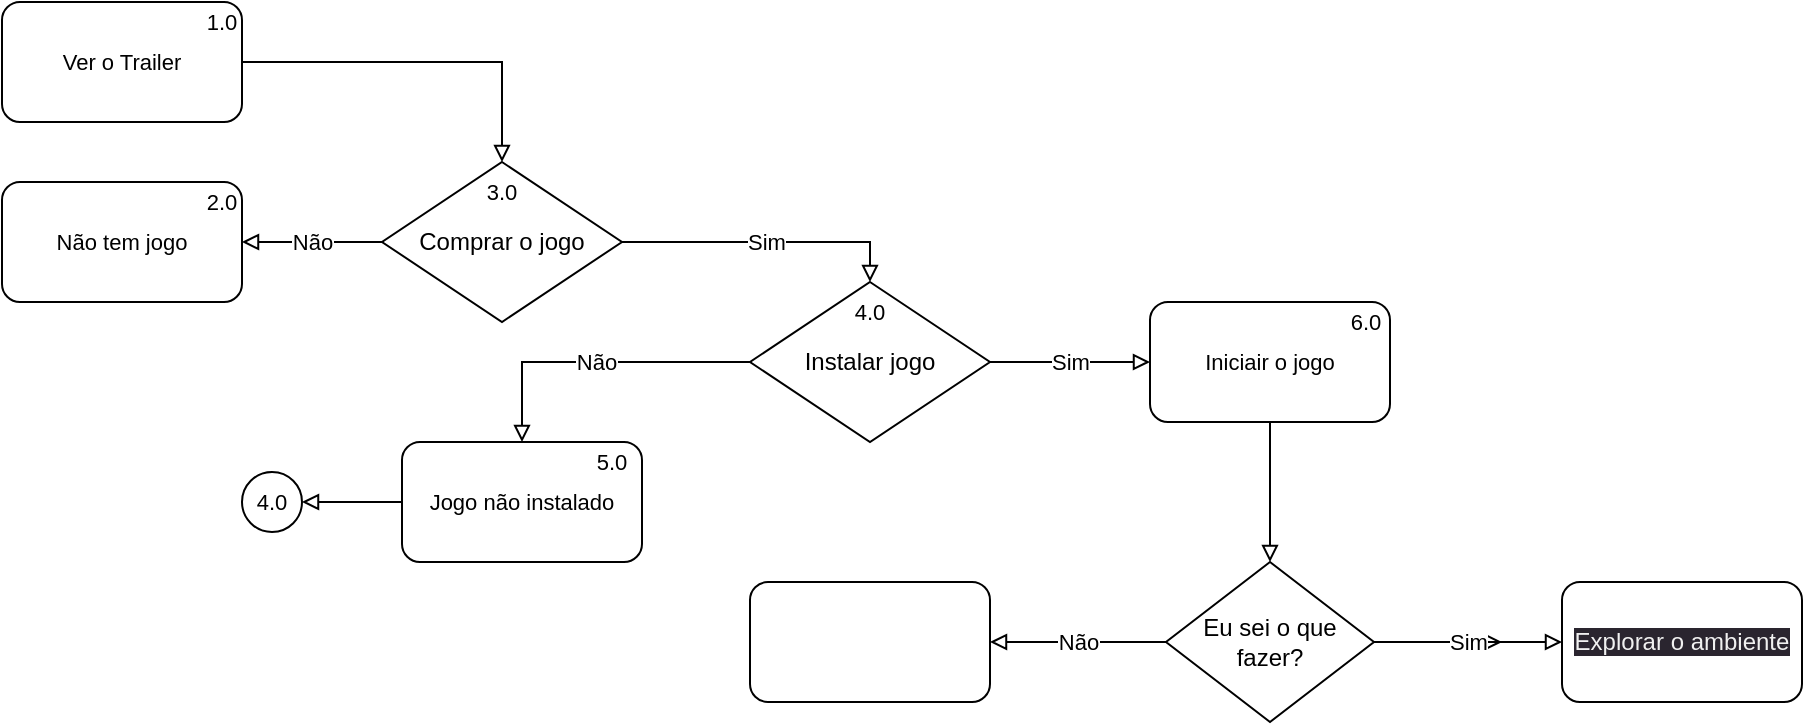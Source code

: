 <mxfile version="21.2.1" type="device">
  <diagram id="C5RBs43oDa-KdzZeNtuy" name="Page-1">
    <mxGraphModel dx="1195" dy="698" grid="1" gridSize="10" guides="1" tooltips="1" connect="1" arrows="1" fold="1" page="1" pageScale="1" pageWidth="827" pageHeight="1169" math="0" shadow="0">
      <root>
        <mxCell id="WIyWlLk6GJQsqaUBKTNV-0" />
        <mxCell id="WIyWlLk6GJQsqaUBKTNV-1" parent="WIyWlLk6GJQsqaUBKTNV-0" />
        <mxCell id="10BISCggaVwLtJeOQboz-12" value="" style="edgeStyle=orthogonalEdgeStyle;rounded=0;orthogonalLoop=1;jettySize=auto;html=1;endArrow=block;endFill=0;exitX=1;exitY=0.5;exitDx=0;exitDy=0;" parent="WIyWlLk6GJQsqaUBKTNV-1" source="10BISCggaVwLtJeOQboz-48" target="10BISCggaVwLtJeOQboz-11" edge="1">
          <mxGeometry relative="1" as="geometry">
            <mxPoint x="140" y="50" as="sourcePoint" />
          </mxGeometry>
        </mxCell>
        <mxCell id="10BISCggaVwLtJeOQboz-14" value="Não" style="edgeStyle=orthogonalEdgeStyle;rounded=0;orthogonalLoop=1;jettySize=auto;html=1;endArrow=block;endFill=0;exitX=0;exitY=0.5;exitDx=0;exitDy=0;entryX=1;entryY=0.5;entryDx=0;entryDy=0;" parent="WIyWlLk6GJQsqaUBKTNV-1" source="10BISCggaVwLtJeOQboz-11" target="10BISCggaVwLtJeOQboz-47" edge="1">
          <mxGeometry relative="1" as="geometry">
            <mxPoint x="190" y="190.0" as="sourcePoint" />
          </mxGeometry>
        </mxCell>
        <mxCell id="10BISCggaVwLtJeOQboz-19" value="Sim" style="edgeStyle=orthogonalEdgeStyle;shape=connector;rounded=0;orthogonalLoop=1;jettySize=auto;html=1;labelBackgroundColor=default;strokeColor=default;fontFamily=Helvetica;fontSize=11;fontColor=default;endArrow=block;endFill=0;entryX=0.5;entryY=0;entryDx=0;entryDy=0;" parent="WIyWlLk6GJQsqaUBKTNV-1" source="10BISCggaVwLtJeOQboz-11" target="10BISCggaVwLtJeOQboz-18" edge="1">
          <mxGeometry relative="1" as="geometry" />
        </mxCell>
        <mxCell id="10BISCggaVwLtJeOQboz-11" value="Comprar o jogo" style="rhombus;whiteSpace=wrap;html=1;rounded=0;" parent="WIyWlLk6GJQsqaUBKTNV-1" vertex="1">
          <mxGeometry x="210" y="100" width="120" height="80" as="geometry" />
        </mxCell>
        <mxCell id="10BISCggaVwLtJeOQboz-20" value="Não" style="edgeStyle=orthogonalEdgeStyle;shape=connector;rounded=0;orthogonalLoop=1;jettySize=auto;html=1;labelBackgroundColor=default;strokeColor=default;fontFamily=Helvetica;fontSize=11;fontColor=default;endArrow=block;endFill=0;entryX=0.5;entryY=0;entryDx=0;entryDy=0;" parent="WIyWlLk6GJQsqaUBKTNV-1" source="10BISCggaVwLtJeOQboz-18" target="10BISCggaVwLtJeOQboz-46" edge="1">
          <mxGeometry relative="1" as="geometry">
            <mxPoint x="330" y="200" as="targetPoint" />
          </mxGeometry>
        </mxCell>
        <mxCell id="10BISCggaVwLtJeOQboz-23" value="Sim" style="edgeStyle=orthogonalEdgeStyle;shape=connector;rounded=0;orthogonalLoop=1;jettySize=auto;html=1;labelBackgroundColor=default;strokeColor=default;fontFamily=Helvetica;fontSize=11;fontColor=default;endArrow=block;endFill=0;" parent="WIyWlLk6GJQsqaUBKTNV-1" source="10BISCggaVwLtJeOQboz-18" target="10BISCggaVwLtJeOQboz-45" edge="1">
          <mxGeometry relative="1" as="geometry" />
        </mxCell>
        <mxCell id="10BISCggaVwLtJeOQboz-18" value="Instalar jogo" style="rhombus;whiteSpace=wrap;html=1;rounded=0;" parent="WIyWlLk6GJQsqaUBKTNV-1" vertex="1">
          <mxGeometry x="394" y="160" width="120" height="80" as="geometry" />
        </mxCell>
        <mxCell id="10BISCggaVwLtJeOQboz-28" value="" style="edgeStyle=orthogonalEdgeStyle;shape=connector;rounded=0;orthogonalLoop=1;jettySize=auto;html=1;labelBackgroundColor=default;strokeColor=default;fontFamily=Helvetica;fontSize=11;fontColor=default;endArrow=block;endFill=0;exitX=0;exitY=0.5;exitDx=0;exitDy=0;" parent="WIyWlLk6GJQsqaUBKTNV-1" source="10BISCggaVwLtJeOQboz-46" target="10BISCggaVwLtJeOQboz-27" edge="1">
          <mxGeometry relative="1" as="geometry" />
        </mxCell>
        <mxCell id="10BISCggaVwLtJeOQboz-25" value="" style="edgeStyle=orthogonalEdgeStyle;shape=connector;rounded=0;orthogonalLoop=1;jettySize=auto;html=1;labelBackgroundColor=default;strokeColor=default;fontFamily=Helvetica;fontSize=11;fontColor=default;endArrow=block;endFill=0;exitX=0.5;exitY=1;exitDx=0;exitDy=0;" parent="WIyWlLk6GJQsqaUBKTNV-1" source="10BISCggaVwLtJeOQboz-45" target="10BISCggaVwLtJeOQboz-24" edge="1">
          <mxGeometry relative="1" as="geometry" />
        </mxCell>
        <mxCell id="10BISCggaVwLtJeOQboz-37" value="Não" style="edgeStyle=orthogonalEdgeStyle;shape=connector;rounded=0;orthogonalLoop=1;jettySize=auto;html=1;labelBackgroundColor=default;strokeColor=default;fontFamily=Helvetica;fontSize=11;fontColor=default;endArrow=block;endFill=0;entryX=1;entryY=0.5;entryDx=0;entryDy=0;" parent="WIyWlLk6GJQsqaUBKTNV-1" source="10BISCggaVwLtJeOQboz-24" target="10BISCggaVwLtJeOQboz-44" edge="1">
          <mxGeometry relative="1" as="geometry">
            <mxPoint x="534" y="340.0" as="targetPoint" />
          </mxGeometry>
        </mxCell>
        <mxCell id="10BISCggaVwLtJeOQboz-41" value="" style="edgeStyle=orthogonalEdgeStyle;shape=connector;rounded=0;orthogonalLoop=1;jettySize=auto;html=1;labelBackgroundColor=default;strokeColor=default;fontFamily=Helvetica;fontSize=11;fontColor=default;endArrow=block;endFill=0;" parent="WIyWlLk6GJQsqaUBKTNV-1" source="10BISCggaVwLtJeOQboz-24" edge="1">
          <mxGeometry relative="1" as="geometry">
            <mxPoint x="770" y="340" as="targetPoint" />
          </mxGeometry>
        </mxCell>
        <mxCell id="10BISCggaVwLtJeOQboz-42" value="Sim" style="edgeStyle=orthogonalEdgeStyle;shape=connector;rounded=0;orthogonalLoop=1;jettySize=auto;html=1;labelBackgroundColor=default;strokeColor=default;fontFamily=Helvetica;fontSize=11;fontColor=default;endArrow=block;endFill=0;entryX=0;entryY=0.5;entryDx=0;entryDy=0;" parent="WIyWlLk6GJQsqaUBKTNV-1" source="10BISCggaVwLtJeOQboz-24" target="pioCtvH_Lg6mVrBZR3Xo-0" edge="1">
          <mxGeometry relative="1" as="geometry">
            <mxPoint x="770" y="340" as="targetPoint" />
          </mxGeometry>
        </mxCell>
        <mxCell id="10BISCggaVwLtJeOQboz-24" value="Eu sei o que fazer?" style="rhombus;whiteSpace=wrap;html=1;rounded=0;" parent="WIyWlLk6GJQsqaUBKTNV-1" vertex="1">
          <mxGeometry x="602" y="300" width="104" height="80" as="geometry" />
        </mxCell>
        <mxCell id="10BISCggaVwLtJeOQboz-27" value="4.0" style="ellipse;whiteSpace=wrap;html=1;fontSize=11;rounded=0;" parent="WIyWlLk6GJQsqaUBKTNV-1" vertex="1">
          <mxGeometry x="140" y="255" width="30" height="30" as="geometry" />
        </mxCell>
        <mxCell id="10BISCggaVwLtJeOQboz-30" value="4.0" style="text;strokeColor=none;align=center;fillColor=none;html=1;verticalAlign=middle;whiteSpace=wrap;rounded=0;fontSize=11;fontFamily=Helvetica;fontColor=default;" parent="WIyWlLk6GJQsqaUBKTNV-1" vertex="1">
          <mxGeometry x="441" y="170" width="26" height="10" as="geometry" />
        </mxCell>
        <mxCell id="10BISCggaVwLtJeOQboz-31" value="3.0" style="text;strokeColor=none;align=center;fillColor=none;html=1;verticalAlign=middle;whiteSpace=wrap;rounded=0;fontSize=11;fontFamily=Helvetica;fontColor=default;" parent="WIyWlLk6GJQsqaUBKTNV-1" vertex="1">
          <mxGeometry x="260" y="110" width="20" height="10" as="geometry" />
        </mxCell>
        <mxCell id="10BISCggaVwLtJeOQboz-44" value="" style="rounded=1;whiteSpace=wrap;html=1;fontFamily=Helvetica;fontSize=11;fontColor=default;" parent="WIyWlLk6GJQsqaUBKTNV-1" vertex="1">
          <mxGeometry x="394" y="310" width="120" height="60" as="geometry" />
        </mxCell>
        <mxCell id="10BISCggaVwLtJeOQboz-45" value="Iniciair o jogo" style="rounded=1;whiteSpace=wrap;html=1;strokeColor=default;fontFamily=Helvetica;fontSize=11;fontColor=default;fillColor=default;" parent="WIyWlLk6GJQsqaUBKTNV-1" vertex="1">
          <mxGeometry x="594" y="170" width="120" height="60" as="geometry" />
        </mxCell>
        <mxCell id="10BISCggaVwLtJeOQboz-35" value="6.0" style="text;strokeColor=none;align=center;fillColor=none;html=1;verticalAlign=middle;whiteSpace=wrap;rounded=0;fontSize=11;fontFamily=Helvetica;fontColor=default;" parent="WIyWlLk6GJQsqaUBKTNV-1" vertex="1">
          <mxGeometry x="690" y="170" width="24" height="20" as="geometry" />
        </mxCell>
        <mxCell id="10BISCggaVwLtJeOQboz-46" value="Jogo não instalado" style="rounded=1;whiteSpace=wrap;html=1;fontFamily=Helvetica;fontSize=11;fontColor=default;" parent="WIyWlLk6GJQsqaUBKTNV-1" vertex="1">
          <mxGeometry x="220" y="240" width="120" height="60" as="geometry" />
        </mxCell>
        <mxCell id="10BISCggaVwLtJeOQboz-34" value="5.0" style="text;strokeColor=none;align=center;fillColor=none;html=1;verticalAlign=middle;whiteSpace=wrap;rounded=0;fontSize=11;fontFamily=Helvetica;fontColor=default;" parent="WIyWlLk6GJQsqaUBKTNV-1" vertex="1">
          <mxGeometry x="310" y="240" width="30" height="20" as="geometry" />
        </mxCell>
        <mxCell id="10BISCggaVwLtJeOQboz-47" value="Não tem jogo" style="rounded=1;whiteSpace=wrap;html=1;fontFamily=Helvetica;fontSize=11;fontColor=default;" parent="WIyWlLk6GJQsqaUBKTNV-1" vertex="1">
          <mxGeometry x="20" y="110" width="120" height="60" as="geometry" />
        </mxCell>
        <mxCell id="10BISCggaVwLtJeOQboz-33" value="2.0" style="text;strokeColor=none;align=center;fillColor=none;html=1;verticalAlign=middle;whiteSpace=wrap;rounded=0;fontSize=11;fontFamily=Helvetica;fontColor=default;" parent="WIyWlLk6GJQsqaUBKTNV-1" vertex="1">
          <mxGeometry x="120" y="110" width="20" height="20" as="geometry" />
        </mxCell>
        <mxCell id="10BISCggaVwLtJeOQboz-48" value="Ver o Trailer" style="rounded=1;whiteSpace=wrap;html=1;fontFamily=Helvetica;fontSize=11;fontColor=default;" parent="WIyWlLk6GJQsqaUBKTNV-1" vertex="1">
          <mxGeometry x="20" y="20" width="120" height="60" as="geometry" />
        </mxCell>
        <mxCell id="10BISCggaVwLtJeOQboz-32" value="1.0" style="text;strokeColor=none;align=center;fillColor=none;html=1;verticalAlign=middle;whiteSpace=wrap;rounded=0;fontSize=11;fontFamily=Helvetica;fontColor=default;" parent="WIyWlLk6GJQsqaUBKTNV-1" vertex="1">
          <mxGeometry x="120" y="20" width="20" height="20" as="geometry" />
        </mxCell>
        <mxCell id="pioCtvH_Lg6mVrBZR3Xo-0" value="&lt;span style=&quot;color: rgb(240, 240, 240); font-family: Helvetica; font-size: 12px; font-style: normal; font-variant-ligatures: normal; font-variant-caps: normal; font-weight: 400; letter-spacing: normal; orphans: 2; text-align: center; text-indent: 0px; text-transform: none; widows: 2; word-spacing: 0px; -webkit-text-stroke-width: 0px; background-color: rgb(42, 37, 47); text-decoration-thickness: initial; text-decoration-style: initial; text-decoration-color: initial; float: none; display: inline !important;&quot;&gt;Explorar o ambiente&lt;/span&gt;" style="rounded=1;whiteSpace=wrap;html=1;" vertex="1" parent="WIyWlLk6GJQsqaUBKTNV-1">
          <mxGeometry x="800" y="310" width="120" height="60" as="geometry" />
        </mxCell>
      </root>
    </mxGraphModel>
  </diagram>
</mxfile>
